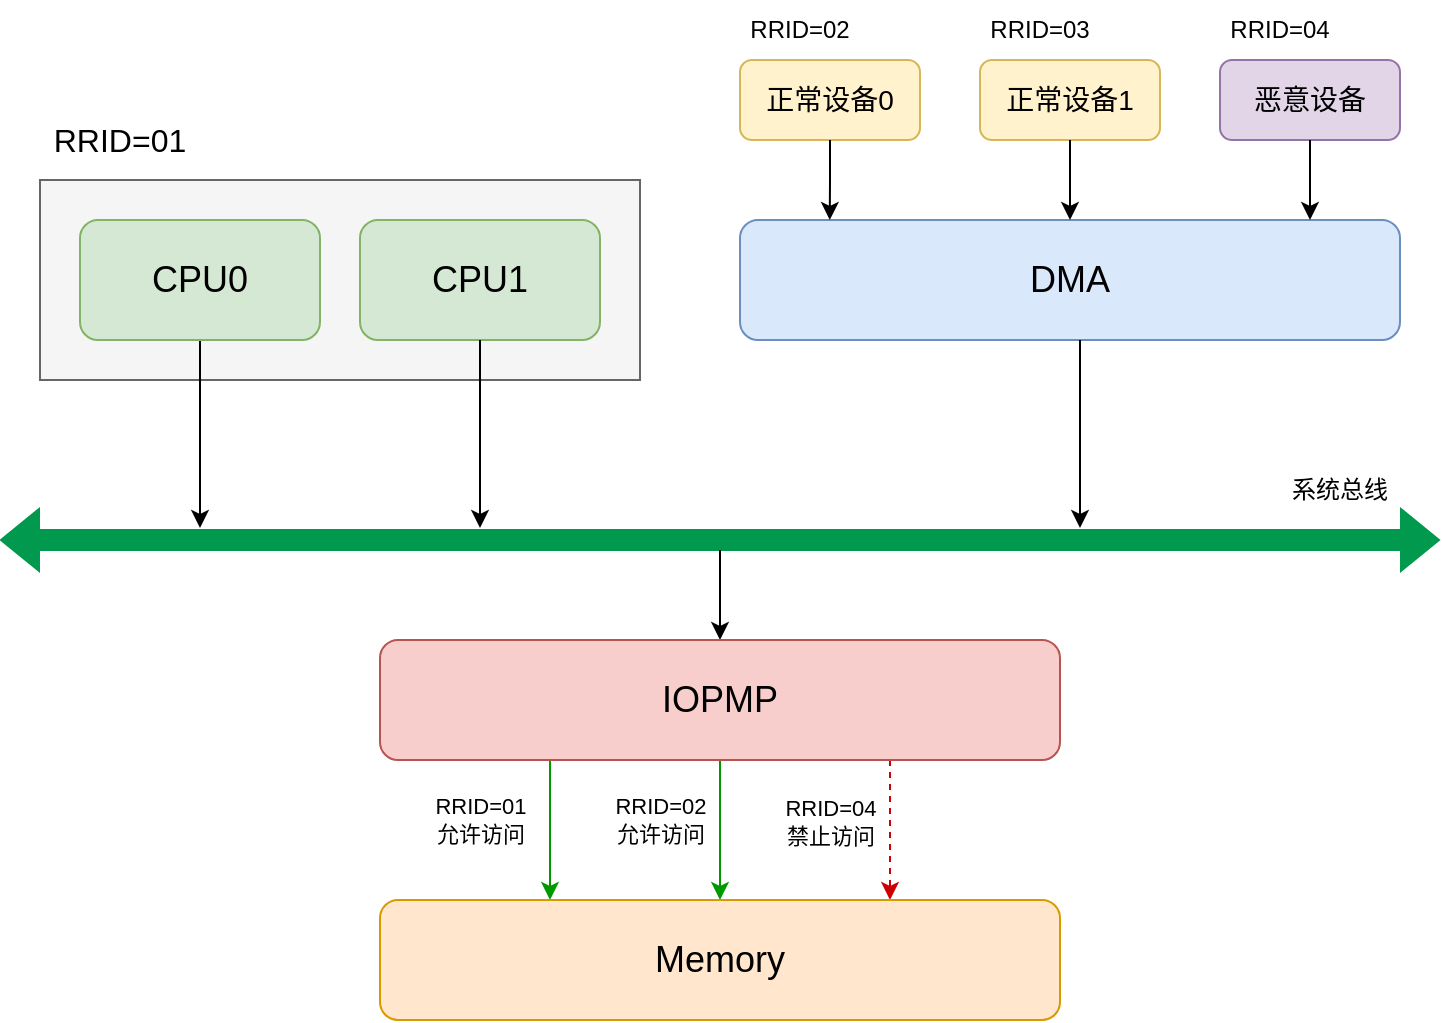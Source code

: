 <mxfile version="26.1.1">
  <diagram name="第 1 页" id="hPxcqX9Ph2NG2lmnISUD">
    <mxGraphModel dx="1659" dy="924" grid="1" gridSize="10" guides="1" tooltips="1" connect="1" arrows="1" fold="1" page="1" pageScale="1" pageWidth="827" pageHeight="1169" math="0" shadow="0">
      <root>
        <mxCell id="0" />
        <mxCell id="1" parent="0" />
        <mxCell id="4EuCsDZ0P0MKHvK0WwLL-10" value="" style="group" vertex="1" connectable="0" parent="1">
          <mxGeometry x="40" y="350" width="300" height="140" as="geometry" />
        </mxCell>
        <mxCell id="4EuCsDZ0P0MKHvK0WwLL-8" value="" style="group;fillColor=#dae8fc;strokeColor=#6c8ebf;container=0;" vertex="1" connectable="0" parent="4EuCsDZ0P0MKHvK0WwLL-10">
          <mxGeometry y="40" width="300" height="100" as="geometry" />
        </mxCell>
        <mxCell id="4EuCsDZ0P0MKHvK0WwLL-9" value="RRID=01" style="text;html=1;align=center;verticalAlign=middle;whiteSpace=wrap;rounded=0;fontSize=16;container=0;" vertex="1" parent="4EuCsDZ0P0MKHvK0WwLL-10">
          <mxGeometry width="80" height="40" as="geometry" />
        </mxCell>
        <mxCell id="4EuCsDZ0P0MKHvK0WwLL-7" value="" style="rounded=0;whiteSpace=wrap;html=1;fillColor=#f5f5f5;strokeColor=#666666;fontColor=#333333;container=0;" vertex="1" parent="4EuCsDZ0P0MKHvK0WwLL-10">
          <mxGeometry y="40" width="300" height="100" as="geometry" />
        </mxCell>
        <mxCell id="4EuCsDZ0P0MKHvK0WwLL-32" style="edgeStyle=orthogonalEdgeStyle;rounded=0;orthogonalLoop=1;jettySize=auto;html=1;exitX=0.5;exitY=1;exitDx=0;exitDy=0;" edge="1" parent="4EuCsDZ0P0MKHvK0WwLL-10" source="4EuCsDZ0P0MKHvK0WwLL-3">
          <mxGeometry relative="1" as="geometry">
            <mxPoint x="80" y="214" as="targetPoint" />
          </mxGeometry>
        </mxCell>
        <mxCell id="4EuCsDZ0P0MKHvK0WwLL-3" value="&lt;font style=&quot;font-size: 18px;&quot;&gt;CPU0&lt;/font&gt;" style="rounded=1;whiteSpace=wrap;html=1;fillColor=#d5e8d4;strokeColor=#82b366;container=0;" vertex="1" parent="4EuCsDZ0P0MKHvK0WwLL-10">
          <mxGeometry x="20" y="60" width="120" height="60" as="geometry" />
        </mxCell>
        <mxCell id="4EuCsDZ0P0MKHvK0WwLL-5" value="&lt;font style=&quot;font-size: 18px;&quot;&gt;CPU1&lt;/font&gt;" style="rounded=1;whiteSpace=wrap;html=1;fillColor=#d5e8d4;strokeColor=#82b366;container=0;" vertex="1" parent="4EuCsDZ0P0MKHvK0WwLL-10">
          <mxGeometry x="160" y="60" width="120" height="60" as="geometry" />
        </mxCell>
        <mxCell id="4EuCsDZ0P0MKHvK0WwLL-19" value="" style="group" vertex="1" connectable="0" parent="1">
          <mxGeometry x="390" y="300" width="90" height="70" as="geometry" />
        </mxCell>
        <mxCell id="4EuCsDZ0P0MKHvK0WwLL-14" value="RRID=02" style="text;html=1;align=center;verticalAlign=middle;whiteSpace=wrap;rounded=0;" vertex="1" parent="4EuCsDZ0P0MKHvK0WwLL-19">
          <mxGeometry width="60" height="30" as="geometry" />
        </mxCell>
        <mxCell id="4EuCsDZ0P0MKHvK0WwLL-18" value="&lt;font style=&quot;font-size: 14px;&quot;&gt;正常设备0&lt;/font&gt;" style="rounded=1;whiteSpace=wrap;html=1;fillColor=#fff2cc;strokeColor=#d6b656;" vertex="1" parent="4EuCsDZ0P0MKHvK0WwLL-19">
          <mxGeometry y="30" width="90" height="40" as="geometry" />
        </mxCell>
        <mxCell id="4EuCsDZ0P0MKHvK0WwLL-20" value="" style="group" vertex="1" connectable="0" parent="1">
          <mxGeometry x="510" y="300" width="90" height="70" as="geometry" />
        </mxCell>
        <mxCell id="4EuCsDZ0P0MKHvK0WwLL-21" value="RRID=03" style="text;html=1;align=center;verticalAlign=middle;whiteSpace=wrap;rounded=0;" vertex="1" parent="4EuCsDZ0P0MKHvK0WwLL-20">
          <mxGeometry width="60" height="30" as="geometry" />
        </mxCell>
        <mxCell id="4EuCsDZ0P0MKHvK0WwLL-22" value="&lt;span style=&quot;font-size: 14px;&quot;&gt;正常设备1&lt;/span&gt;" style="rounded=1;whiteSpace=wrap;html=1;fillColor=#fff2cc;strokeColor=#d6b656;" vertex="1" parent="4EuCsDZ0P0MKHvK0WwLL-20">
          <mxGeometry y="30" width="90" height="40" as="geometry" />
        </mxCell>
        <mxCell id="4EuCsDZ0P0MKHvK0WwLL-23" value="" style="group" vertex="1" connectable="0" parent="1">
          <mxGeometry x="630" y="300" width="90" height="70" as="geometry" />
        </mxCell>
        <mxCell id="4EuCsDZ0P0MKHvK0WwLL-24" value="RRID=04" style="text;html=1;align=center;verticalAlign=middle;whiteSpace=wrap;rounded=0;" vertex="1" parent="4EuCsDZ0P0MKHvK0WwLL-23">
          <mxGeometry width="60" height="30" as="geometry" />
        </mxCell>
        <mxCell id="4EuCsDZ0P0MKHvK0WwLL-25" value="&lt;font style=&quot;font-size: 14px;&quot;&gt;恶意设备&lt;/font&gt;" style="rounded=1;whiteSpace=wrap;html=1;fillColor=#e1d5e7;strokeColor=#9673a6;" vertex="1" parent="4EuCsDZ0P0MKHvK0WwLL-23">
          <mxGeometry y="30" width="90" height="40" as="geometry" />
        </mxCell>
        <mxCell id="4EuCsDZ0P0MKHvK0WwLL-26" value="&lt;font style=&quot;font-size: 18px;&quot;&gt;DMA&lt;/font&gt;" style="rounded=1;whiteSpace=wrap;html=1;fillColor=#dae8fc;strokeColor=#6c8ebf;" vertex="1" parent="1">
          <mxGeometry x="390" y="410" width="330" height="60" as="geometry" />
        </mxCell>
        <mxCell id="4EuCsDZ0P0MKHvK0WwLL-27" style="edgeStyle=orthogonalEdgeStyle;rounded=0;orthogonalLoop=1;jettySize=auto;html=1;entryX=0.136;entryY=0;entryDx=0;entryDy=0;entryPerimeter=0;" edge="1" parent="1" source="4EuCsDZ0P0MKHvK0WwLL-18" target="4EuCsDZ0P0MKHvK0WwLL-26">
          <mxGeometry relative="1" as="geometry" />
        </mxCell>
        <mxCell id="4EuCsDZ0P0MKHvK0WwLL-28" style="edgeStyle=orthogonalEdgeStyle;rounded=0;orthogonalLoop=1;jettySize=auto;html=1;" edge="1" parent="1" source="4EuCsDZ0P0MKHvK0WwLL-22" target="4EuCsDZ0P0MKHvK0WwLL-26">
          <mxGeometry relative="1" as="geometry" />
        </mxCell>
        <mxCell id="4EuCsDZ0P0MKHvK0WwLL-29" style="edgeStyle=orthogonalEdgeStyle;rounded=0;orthogonalLoop=1;jettySize=auto;html=1;" edge="1" parent="1" source="4EuCsDZ0P0MKHvK0WwLL-25">
          <mxGeometry relative="1" as="geometry">
            <mxPoint x="675" y="410" as="targetPoint" />
          </mxGeometry>
        </mxCell>
        <mxCell id="4EuCsDZ0P0MKHvK0WwLL-33" style="edgeStyle=orthogonalEdgeStyle;rounded=0;orthogonalLoop=1;jettySize=auto;html=1;exitX=0.5;exitY=1;exitDx=0;exitDy=0;" edge="1" parent="1">
          <mxGeometry relative="1" as="geometry">
            <mxPoint x="260" y="564" as="targetPoint" />
            <mxPoint x="260" y="470" as="sourcePoint" />
          </mxGeometry>
        </mxCell>
        <mxCell id="4EuCsDZ0P0MKHvK0WwLL-35" style="edgeStyle=orthogonalEdgeStyle;rounded=0;orthogonalLoop=1;jettySize=auto;html=1;exitX=0.5;exitY=1;exitDx=0;exitDy=0;" edge="1" parent="1">
          <mxGeometry relative="1" as="geometry">
            <mxPoint x="560" y="564" as="targetPoint" />
            <mxPoint x="560" y="470" as="sourcePoint" />
          </mxGeometry>
        </mxCell>
        <mxCell id="4EuCsDZ0P0MKHvK0WwLL-37" value="" style="group" vertex="1" connectable="0" parent="1">
          <mxGeometry x="20" y="530" width="720" height="40" as="geometry" />
        </mxCell>
        <mxCell id="4EuCsDZ0P0MKHvK0WwLL-30" value="" style="shape=flexArrow;endArrow=classic;startArrow=classic;html=1;rounded=0;fillColor=#00994D;strokeColor=#00994D;endSize=6;strokeWidth=1;" edge="1" parent="4EuCsDZ0P0MKHvK0WwLL-37">
          <mxGeometry width="100" height="100" relative="1" as="geometry">
            <mxPoint y="40" as="sourcePoint" />
            <mxPoint x="720" y="40" as="targetPoint" />
          </mxGeometry>
        </mxCell>
        <mxCell id="4EuCsDZ0P0MKHvK0WwLL-36" value="系统总线" style="text;html=1;align=center;verticalAlign=middle;whiteSpace=wrap;rounded=0;" vertex="1" parent="4EuCsDZ0P0MKHvK0WwLL-37">
          <mxGeometry x="640" width="60" height="30" as="geometry" />
        </mxCell>
        <mxCell id="4EuCsDZ0P0MKHvK0WwLL-41" style="edgeStyle=orthogonalEdgeStyle;rounded=0;orthogonalLoop=1;jettySize=auto;html=1;startArrow=classic;startFill=1;endArrow=none;" edge="1" parent="1" source="4EuCsDZ0P0MKHvK0WwLL-39">
          <mxGeometry relative="1" as="geometry">
            <mxPoint x="380" y="575" as="targetPoint" />
          </mxGeometry>
        </mxCell>
        <mxCell id="4EuCsDZ0P0MKHvK0WwLL-45" style="edgeStyle=orthogonalEdgeStyle;rounded=0;orthogonalLoop=1;jettySize=auto;html=1;exitX=0.25;exitY=1;exitDx=0;exitDy=0;entryX=0.25;entryY=0;entryDx=0;entryDy=0;strokeColor=#009900;" edge="1" parent="1" source="4EuCsDZ0P0MKHvK0WwLL-39" target="4EuCsDZ0P0MKHvK0WwLL-42">
          <mxGeometry relative="1" as="geometry" />
        </mxCell>
        <mxCell id="4EuCsDZ0P0MKHvK0WwLL-46" value="RRID=01&lt;br&gt;允许访问" style="edgeLabel;html=1;align=center;verticalAlign=middle;resizable=0;points=[];" vertex="1" connectable="0" parent="4EuCsDZ0P0MKHvK0WwLL-45">
          <mxGeometry x="-0.1" y="1" relative="1" as="geometry">
            <mxPoint x="-36" y="-2" as="offset" />
          </mxGeometry>
        </mxCell>
        <mxCell id="4EuCsDZ0P0MKHvK0WwLL-47" value="RRID=02&lt;br&gt;允许访问" style="edgeStyle=orthogonalEdgeStyle;rounded=0;orthogonalLoop=1;jettySize=auto;html=1;entryX=0.5;entryY=0;entryDx=0;entryDy=0;strokeColor=#009900;" edge="1" parent="1" source="4EuCsDZ0P0MKHvK0WwLL-39" target="4EuCsDZ0P0MKHvK0WwLL-42">
          <mxGeometry x="-0.151" y="-30" relative="1" as="geometry">
            <Array as="points">
              <mxPoint x="380" y="710" />
              <mxPoint x="380" y="710" />
            </Array>
            <mxPoint as="offset" />
          </mxGeometry>
        </mxCell>
        <mxCell id="4EuCsDZ0P0MKHvK0WwLL-49" style="edgeStyle=orthogonalEdgeStyle;rounded=0;orthogonalLoop=1;jettySize=auto;html=1;exitX=0.75;exitY=1;exitDx=0;exitDy=0;entryX=0.75;entryY=0;entryDx=0;entryDy=0;dashed=1;strokeColor=#CC0000;" edge="1" parent="1" source="4EuCsDZ0P0MKHvK0WwLL-39" target="4EuCsDZ0P0MKHvK0WwLL-42">
          <mxGeometry relative="1" as="geometry">
            <Array as="points">
              <mxPoint x="465" y="710" />
              <mxPoint x="465" y="710" />
            </Array>
          </mxGeometry>
        </mxCell>
        <mxCell id="4EuCsDZ0P0MKHvK0WwLL-51" value="RRID=04&lt;br&gt;禁止访问" style="edgeLabel;html=1;align=center;verticalAlign=middle;resizable=0;points=[];" vertex="1" connectable="0" parent="4EuCsDZ0P0MKHvK0WwLL-49">
          <mxGeometry x="-0.273" relative="1" as="geometry">
            <mxPoint x="-30" y="5" as="offset" />
          </mxGeometry>
        </mxCell>
        <mxCell id="4EuCsDZ0P0MKHvK0WwLL-39" value="&lt;font style=&quot;font-size: 18px;&quot;&gt;IOPMP&lt;/font&gt;" style="rounded=1;whiteSpace=wrap;html=1;fillColor=#f8cecc;strokeColor=#b85450;" vertex="1" parent="1">
          <mxGeometry x="210" y="620" width="340" height="60" as="geometry" />
        </mxCell>
        <mxCell id="4EuCsDZ0P0MKHvK0WwLL-42" value="&lt;font style=&quot;font-size: 18px;&quot;&gt;Memory&lt;/font&gt;" style="rounded=1;whiteSpace=wrap;html=1;fillColor=#ffe6cc;strokeColor=#d79b00;" vertex="1" parent="1">
          <mxGeometry x="210" y="750" width="340" height="60" as="geometry" />
        </mxCell>
      </root>
    </mxGraphModel>
  </diagram>
</mxfile>
